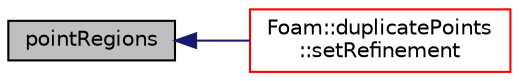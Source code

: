 digraph "pointRegions"
{
  bgcolor="transparent";
  edge [fontname="Helvetica",fontsize="10",labelfontname="Helvetica",labelfontsize="10"];
  node [fontname="Helvetica",fontsize="10",shape=record];
  rankdir="LR";
  Node315 [label="pointRegions",height=0.2,width=0.4,color="black", fillcolor="grey75", style="filled", fontcolor="black"];
  Node315 -> Node316 [dir="back",color="midnightblue",fontsize="10",style="solid",fontname="Helvetica"];
  Node316 [label="Foam::duplicatePoints\l::setRefinement",height=0.2,width=0.4,color="red",URL="$a22397.html#a159a54964aa4001ff24e9fb05834750a",tooltip="Play commands into polyTopoChange to duplicate points. Gets. "];
}
